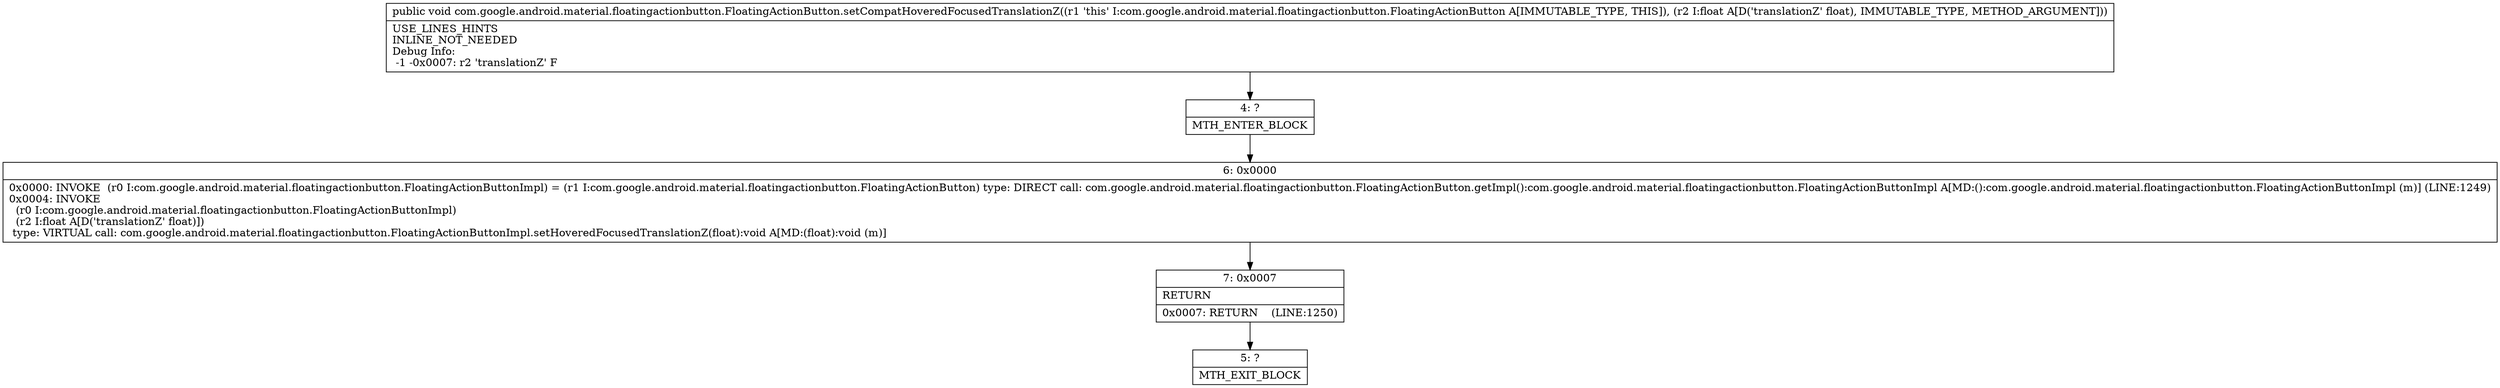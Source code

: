 digraph "CFG forcom.google.android.material.floatingactionbutton.FloatingActionButton.setCompatHoveredFocusedTranslationZ(F)V" {
Node_4 [shape=record,label="{4\:\ ?|MTH_ENTER_BLOCK\l}"];
Node_6 [shape=record,label="{6\:\ 0x0000|0x0000: INVOKE  (r0 I:com.google.android.material.floatingactionbutton.FloatingActionButtonImpl) = (r1 I:com.google.android.material.floatingactionbutton.FloatingActionButton) type: DIRECT call: com.google.android.material.floatingactionbutton.FloatingActionButton.getImpl():com.google.android.material.floatingactionbutton.FloatingActionButtonImpl A[MD:():com.google.android.material.floatingactionbutton.FloatingActionButtonImpl (m)] (LINE:1249)\l0x0004: INVOKE  \l  (r0 I:com.google.android.material.floatingactionbutton.FloatingActionButtonImpl)\l  (r2 I:float A[D('translationZ' float)])\l type: VIRTUAL call: com.google.android.material.floatingactionbutton.FloatingActionButtonImpl.setHoveredFocusedTranslationZ(float):void A[MD:(float):void (m)]\l}"];
Node_7 [shape=record,label="{7\:\ 0x0007|RETURN\l|0x0007: RETURN    (LINE:1250)\l}"];
Node_5 [shape=record,label="{5\:\ ?|MTH_EXIT_BLOCK\l}"];
MethodNode[shape=record,label="{public void com.google.android.material.floatingactionbutton.FloatingActionButton.setCompatHoveredFocusedTranslationZ((r1 'this' I:com.google.android.material.floatingactionbutton.FloatingActionButton A[IMMUTABLE_TYPE, THIS]), (r2 I:float A[D('translationZ' float), IMMUTABLE_TYPE, METHOD_ARGUMENT]))  | USE_LINES_HINTS\lINLINE_NOT_NEEDED\lDebug Info:\l  \-1 \-0x0007: r2 'translationZ' F\l}"];
MethodNode -> Node_4;Node_4 -> Node_6;
Node_6 -> Node_7;
Node_7 -> Node_5;
}

